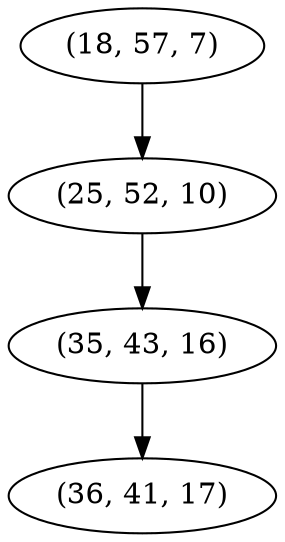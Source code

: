 digraph tree {
    "(18, 57, 7)";
    "(25, 52, 10)";
    "(35, 43, 16)";
    "(36, 41, 17)";
    "(18, 57, 7)" -> "(25, 52, 10)";
    "(25, 52, 10)" -> "(35, 43, 16)";
    "(35, 43, 16)" -> "(36, 41, 17)";
}
